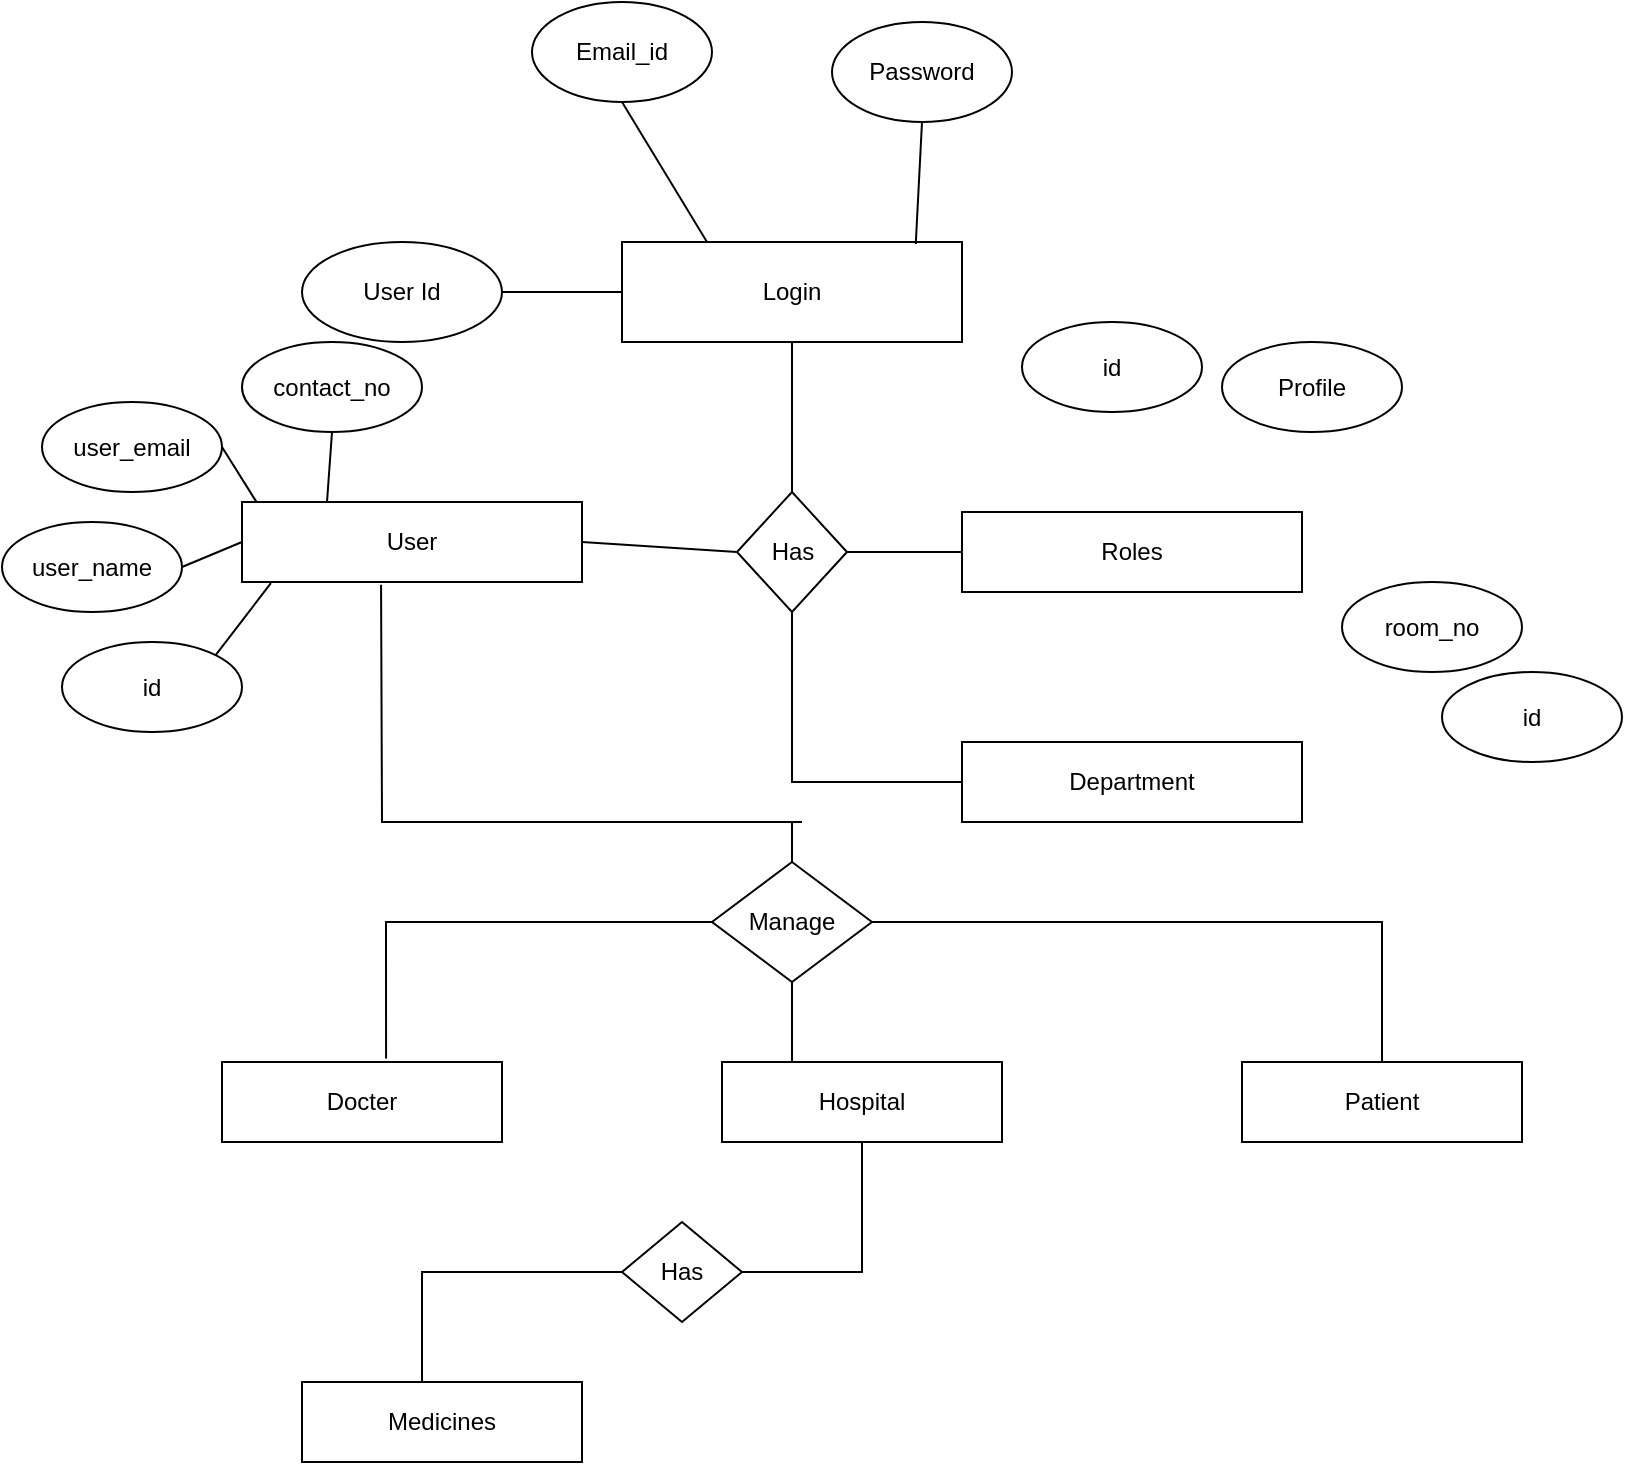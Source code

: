 <mxfile version="15.8.0" type="github">
  <diagram id="-4G7ZM9vEU3x7cvUwA4q" name="Page-1">
    <mxGraphModel dx="1038" dy="1679" grid="1" gridSize="10" guides="1" tooltips="1" connect="1" arrows="1" fold="1" page="1" pageScale="1" pageWidth="850" pageHeight="1100" math="0" shadow="0">
      <root>
        <mxCell id="0" />
        <mxCell id="1" parent="0" />
        <mxCell id="TouXw-xRsFdX2rIGkUye-1" value="User" style="rounded=0;whiteSpace=wrap;html=1;" parent="1" vertex="1">
          <mxGeometry x="130" y="160" width="170" height="40" as="geometry" />
        </mxCell>
        <mxCell id="TouXw-xRsFdX2rIGkUye-2" value="Login" style="rounded=0;whiteSpace=wrap;html=1;" parent="1" vertex="1">
          <mxGeometry x="320" y="30" width="170" height="50" as="geometry" />
        </mxCell>
        <mxCell id="TouXw-xRsFdX2rIGkUye-3" value="Roles" style="rounded=0;whiteSpace=wrap;html=1;" parent="1" vertex="1">
          <mxGeometry x="490" y="165" width="170" height="40" as="geometry" />
        </mxCell>
        <mxCell id="TouXw-xRsFdX2rIGkUye-4" value="Department" style="rounded=0;whiteSpace=wrap;html=1;" parent="1" vertex="1">
          <mxGeometry x="490" y="280" width="170" height="40" as="geometry" />
        </mxCell>
        <mxCell id="TouXw-xRsFdX2rIGkUye-5" value="Has" style="rhombus;whiteSpace=wrap;html=1;" parent="1" vertex="1">
          <mxGeometry x="377.5" y="155" width="55" height="60" as="geometry" />
        </mxCell>
        <mxCell id="TouXw-xRsFdX2rIGkUye-6" value="" style="endArrow=none;html=1;rounded=0;entryX=0;entryY=0.5;entryDx=0;entryDy=0;" parent="1" target="TouXw-xRsFdX2rIGkUye-5" edge="1">
          <mxGeometry width="50" height="50" relative="1" as="geometry">
            <mxPoint x="300" y="180" as="sourcePoint" />
            <mxPoint x="370" y="190" as="targetPoint" />
          </mxGeometry>
        </mxCell>
        <mxCell id="TouXw-xRsFdX2rIGkUye-7" value="" style="endArrow=none;html=1;rounded=0;exitX=1;exitY=0.5;exitDx=0;exitDy=0;entryX=0;entryY=0.5;entryDx=0;entryDy=0;" parent="1" source="TouXw-xRsFdX2rIGkUye-5" target="TouXw-xRsFdX2rIGkUye-3" edge="1">
          <mxGeometry width="50" height="50" relative="1" as="geometry">
            <mxPoint x="450" y="230" as="sourcePoint" />
            <mxPoint x="500" y="180" as="targetPoint" />
          </mxGeometry>
        </mxCell>
        <mxCell id="TouXw-xRsFdX2rIGkUye-8" value="" style="endArrow=none;html=1;rounded=0;entryX=0.5;entryY=1;entryDx=0;entryDy=0;exitX=0.5;exitY=0;exitDx=0;exitDy=0;" parent="1" source="TouXw-xRsFdX2rIGkUye-5" target="TouXw-xRsFdX2rIGkUye-2" edge="1">
          <mxGeometry width="50" height="50" relative="1" as="geometry">
            <mxPoint x="405" y="150" as="sourcePoint" />
            <mxPoint x="370" y="110" as="targetPoint" />
          </mxGeometry>
        </mxCell>
        <mxCell id="TouXw-xRsFdX2rIGkUye-9" value="" style="endArrow=none;html=1;rounded=0;exitX=0;exitY=0.5;exitDx=0;exitDy=0;entryX=0.5;entryY=1;entryDx=0;entryDy=0;" parent="1" source="TouXw-xRsFdX2rIGkUye-4" target="TouXw-xRsFdX2rIGkUye-5" edge="1">
          <mxGeometry width="50" height="50" relative="1" as="geometry">
            <mxPoint x="400" y="360" as="sourcePoint" />
            <mxPoint x="410" y="220" as="targetPoint" />
            <Array as="points">
              <mxPoint x="405" y="300" />
            </Array>
          </mxGeometry>
        </mxCell>
        <mxCell id="TouXw-xRsFdX2rIGkUye-10" value="Docter" style="rounded=0;whiteSpace=wrap;html=1;" parent="1" vertex="1">
          <mxGeometry x="120" y="440" width="140" height="40" as="geometry" />
        </mxCell>
        <mxCell id="TouXw-xRsFdX2rIGkUye-11" value="Hospital" style="rounded=0;whiteSpace=wrap;html=1;" parent="1" vertex="1">
          <mxGeometry x="370" y="440" width="140" height="40" as="geometry" />
        </mxCell>
        <mxCell id="TouXw-xRsFdX2rIGkUye-12" value="Patient" style="rounded=0;whiteSpace=wrap;html=1;" parent="1" vertex="1">
          <mxGeometry x="630" y="440" width="140" height="40" as="geometry" />
        </mxCell>
        <mxCell id="TouXw-xRsFdX2rIGkUye-13" value="Medicines" style="rounded=0;whiteSpace=wrap;html=1;" parent="1" vertex="1">
          <mxGeometry x="160" y="600" width="140" height="40" as="geometry" />
        </mxCell>
        <mxCell id="TouXw-xRsFdX2rIGkUye-14" value="Manage" style="rhombus;whiteSpace=wrap;html=1;" parent="1" vertex="1">
          <mxGeometry x="365" y="340" width="80" height="60" as="geometry" />
        </mxCell>
        <mxCell id="TouXw-xRsFdX2rIGkUye-15" value="" style="endArrow=none;html=1;rounded=0;entryX=0.409;entryY=1.035;entryDx=0;entryDy=0;entryPerimeter=0;" parent="1" target="TouXw-xRsFdX2rIGkUye-1" edge="1">
          <mxGeometry width="50" height="50" relative="1" as="geometry">
            <mxPoint x="410" y="320" as="sourcePoint" />
            <mxPoint x="450" y="290" as="targetPoint" />
            <Array as="points">
              <mxPoint x="200" y="320" />
            </Array>
          </mxGeometry>
        </mxCell>
        <mxCell id="TouXw-xRsFdX2rIGkUye-16" value="" style="endArrow=none;html=1;rounded=0;entryX=0.5;entryY=0;entryDx=0;entryDy=0;exitX=1;exitY=0.5;exitDx=0;exitDy=0;" parent="1" source="TouXw-xRsFdX2rIGkUye-14" target="TouXw-xRsFdX2rIGkUye-12" edge="1">
          <mxGeometry width="50" height="50" relative="1" as="geometry">
            <mxPoint x="450" y="370" as="sourcePoint" />
            <mxPoint x="750" y="370" as="targetPoint" />
            <Array as="points">
              <mxPoint x="700" y="370" />
            </Array>
          </mxGeometry>
        </mxCell>
        <mxCell id="TouXw-xRsFdX2rIGkUye-17" value="" style="endArrow=none;html=1;rounded=0;entryX=0.5;entryY=1;entryDx=0;entryDy=0;exitX=0.25;exitY=0;exitDx=0;exitDy=0;" parent="1" source="TouXw-xRsFdX2rIGkUye-11" target="TouXw-xRsFdX2rIGkUye-14" edge="1">
          <mxGeometry width="50" height="50" relative="1" as="geometry">
            <mxPoint x="405" y="430" as="sourcePoint" />
            <mxPoint x="330" y="400" as="targetPoint" />
          </mxGeometry>
        </mxCell>
        <mxCell id="TouXw-xRsFdX2rIGkUye-18" value="" style="endArrow=none;html=1;rounded=0;exitX=0.5;exitY=0;exitDx=0;exitDy=0;" parent="1" source="TouXw-xRsFdX2rIGkUye-14" edge="1">
          <mxGeometry width="50" height="50" relative="1" as="geometry">
            <mxPoint x="405" y="330" as="sourcePoint" />
            <mxPoint x="405" y="320" as="targetPoint" />
          </mxGeometry>
        </mxCell>
        <mxCell id="TouXw-xRsFdX2rIGkUye-19" value="" style="endArrow=none;html=1;rounded=0;exitX=0.586;exitY=-0.045;exitDx=0;exitDy=0;exitPerimeter=0;entryX=0;entryY=0.5;entryDx=0;entryDy=0;" parent="1" source="TouXw-xRsFdX2rIGkUye-10" target="TouXw-xRsFdX2rIGkUye-14" edge="1">
          <mxGeometry width="50" height="50" relative="1" as="geometry">
            <mxPoint x="110" y="490" as="sourcePoint" />
            <mxPoint x="360" y="370" as="targetPoint" />
            <Array as="points">
              <mxPoint x="202" y="370" />
            </Array>
          </mxGeometry>
        </mxCell>
        <mxCell id="TouXw-xRsFdX2rIGkUye-20" value="Has" style="rhombus;whiteSpace=wrap;html=1;" parent="1" vertex="1">
          <mxGeometry x="320" y="520" width="60" height="50" as="geometry" />
        </mxCell>
        <mxCell id="TouXw-xRsFdX2rIGkUye-21" value="" style="endArrow=none;html=1;rounded=0;entryX=0.5;entryY=1;entryDx=0;entryDy=0;exitX=1;exitY=0.5;exitDx=0;exitDy=0;" parent="1" source="TouXw-xRsFdX2rIGkUye-20" target="TouXw-xRsFdX2rIGkUye-11" edge="1">
          <mxGeometry width="50" height="50" relative="1" as="geometry">
            <mxPoint x="370" y="530" as="sourcePoint" />
            <mxPoint x="420" y="480" as="targetPoint" />
            <Array as="points">
              <mxPoint x="440" y="545" />
            </Array>
          </mxGeometry>
        </mxCell>
        <mxCell id="TouXw-xRsFdX2rIGkUye-22" value="" style="endArrow=none;html=1;rounded=0;entryX=0;entryY=0.5;entryDx=0;entryDy=0;" parent="1" target="TouXw-xRsFdX2rIGkUye-20" edge="1">
          <mxGeometry width="50" height="50" relative="1" as="geometry">
            <mxPoint x="220" y="600" as="sourcePoint" />
            <mxPoint x="220" y="520" as="targetPoint" />
            <Array as="points">
              <mxPoint x="220" y="545" />
            </Array>
          </mxGeometry>
        </mxCell>
        <mxCell id="vxWN581LgKfZPN0JJu1R-1" value="" style="endArrow=none;html=1;rounded=0;exitX=0;exitY=0.5;exitDx=0;exitDy=0;" edge="1" parent="1" source="TouXw-xRsFdX2rIGkUye-2">
          <mxGeometry width="50" height="50" relative="1" as="geometry">
            <mxPoint x="400" y="210" as="sourcePoint" />
            <mxPoint x="260" y="55" as="targetPoint" />
          </mxGeometry>
        </mxCell>
        <mxCell id="vxWN581LgKfZPN0JJu1R-2" value="User Id" style="ellipse;whiteSpace=wrap;html=1;" vertex="1" parent="1">
          <mxGeometry x="160" y="30" width="100" height="50" as="geometry" />
        </mxCell>
        <mxCell id="vxWN581LgKfZPN0JJu1R-3" value="Email_id" style="ellipse;whiteSpace=wrap;html=1;" vertex="1" parent="1">
          <mxGeometry x="275" y="-90" width="90" height="50" as="geometry" />
        </mxCell>
        <mxCell id="vxWN581LgKfZPN0JJu1R-4" value="Password" style="ellipse;whiteSpace=wrap;html=1;" vertex="1" parent="1">
          <mxGeometry x="425" y="-80" width="90" height="50" as="geometry" />
        </mxCell>
        <mxCell id="vxWN581LgKfZPN0JJu1R-5" value="" style="endArrow=none;html=1;rounded=0;exitX=0.864;exitY=0.02;exitDx=0;exitDy=0;exitPerimeter=0;" edge="1" parent="1" source="TouXw-xRsFdX2rIGkUye-2">
          <mxGeometry width="50" height="50" relative="1" as="geometry">
            <mxPoint x="460" y="20" as="sourcePoint" />
            <mxPoint x="470" y="-30" as="targetPoint" />
          </mxGeometry>
        </mxCell>
        <mxCell id="vxWN581LgKfZPN0JJu1R-6" value="" style="endArrow=none;html=1;rounded=0;entryX=0.5;entryY=1;entryDx=0;entryDy=0;exitX=0.25;exitY=0;exitDx=0;exitDy=0;" edge="1" parent="1" source="TouXw-xRsFdX2rIGkUye-2" target="vxWN581LgKfZPN0JJu1R-3">
          <mxGeometry width="50" height="50" relative="1" as="geometry">
            <mxPoint x="370" y="20" as="sourcePoint" />
            <mxPoint x="170" y="-20" as="targetPoint" />
          </mxGeometry>
        </mxCell>
        <mxCell id="vxWN581LgKfZPN0JJu1R-7" value="id" style="ellipse;whiteSpace=wrap;html=1;" vertex="1" parent="1">
          <mxGeometry x="40" y="230" width="90" height="45" as="geometry" />
        </mxCell>
        <mxCell id="vxWN581LgKfZPN0JJu1R-9" value="user_name" style="ellipse;whiteSpace=wrap;html=1;" vertex="1" parent="1">
          <mxGeometry x="10" y="170" width="90" height="45" as="geometry" />
        </mxCell>
        <mxCell id="vxWN581LgKfZPN0JJu1R-11" value="user_email" style="ellipse;whiteSpace=wrap;html=1;" vertex="1" parent="1">
          <mxGeometry x="30" y="110" width="90" height="45" as="geometry" />
        </mxCell>
        <mxCell id="vxWN581LgKfZPN0JJu1R-12" value="contact_no" style="ellipse;whiteSpace=wrap;html=1;" vertex="1" parent="1">
          <mxGeometry x="130" y="80" width="90" height="45" as="geometry" />
        </mxCell>
        <mxCell id="vxWN581LgKfZPN0JJu1R-13" value="" style="endArrow=none;html=1;rounded=0;entryX=0.085;entryY=1.015;entryDx=0;entryDy=0;entryPerimeter=0;exitX=1;exitY=0;exitDx=0;exitDy=0;" edge="1" parent="1" source="vxWN581LgKfZPN0JJu1R-7" target="TouXw-xRsFdX2rIGkUye-1">
          <mxGeometry width="50" height="50" relative="1" as="geometry">
            <mxPoint x="120" y="230" as="sourcePoint" />
            <mxPoint x="170" y="200" as="targetPoint" />
          </mxGeometry>
        </mxCell>
        <mxCell id="vxWN581LgKfZPN0JJu1R-14" value="" style="endArrow=none;html=1;rounded=0;exitX=1;exitY=0.5;exitDx=0;exitDy=0;" edge="1" parent="1" source="vxWN581LgKfZPN0JJu1R-9">
          <mxGeometry width="50" height="50" relative="1" as="geometry">
            <mxPoint x="80" y="230" as="sourcePoint" />
            <mxPoint x="130" y="180" as="targetPoint" />
          </mxGeometry>
        </mxCell>
        <mxCell id="vxWN581LgKfZPN0JJu1R-15" value="" style="endArrow=none;html=1;rounded=0;exitX=0.25;exitY=0;exitDx=0;exitDy=0;entryX=0.5;entryY=1;entryDx=0;entryDy=0;" edge="1" parent="1" source="TouXw-xRsFdX2rIGkUye-1" target="vxWN581LgKfZPN0JJu1R-12">
          <mxGeometry width="50" height="50" relative="1" as="geometry">
            <mxPoint x="160" y="160" as="sourcePoint" />
            <mxPoint x="210" y="110" as="targetPoint" />
          </mxGeometry>
        </mxCell>
        <mxCell id="vxWN581LgKfZPN0JJu1R-16" value="" style="endArrow=none;html=1;rounded=0;entryX=1;entryY=0.5;entryDx=0;entryDy=0;exitX=0.042;exitY=-0.005;exitDx=0;exitDy=0;exitPerimeter=0;" edge="1" parent="1" source="TouXw-xRsFdX2rIGkUye-1" target="vxWN581LgKfZPN0JJu1R-11">
          <mxGeometry width="50" height="50" relative="1" as="geometry">
            <mxPoint x="130" y="180" as="sourcePoint" />
            <mxPoint x="180" y="130" as="targetPoint" />
          </mxGeometry>
        </mxCell>
        <mxCell id="vxWN581LgKfZPN0JJu1R-18" value="id" style="ellipse;whiteSpace=wrap;html=1;" vertex="1" parent="1">
          <mxGeometry x="520" y="70" width="90" height="45" as="geometry" />
        </mxCell>
        <mxCell id="vxWN581LgKfZPN0JJu1R-19" value="Profile" style="ellipse;whiteSpace=wrap;html=1;" vertex="1" parent="1">
          <mxGeometry x="620" y="80" width="90" height="45" as="geometry" />
        </mxCell>
        <mxCell id="vxWN581LgKfZPN0JJu1R-20" value="room_no" style="ellipse;whiteSpace=wrap;html=1;" vertex="1" parent="1">
          <mxGeometry x="680" y="200" width="90" height="45" as="geometry" />
        </mxCell>
        <mxCell id="vxWN581LgKfZPN0JJu1R-21" value="id" style="ellipse;whiteSpace=wrap;html=1;" vertex="1" parent="1">
          <mxGeometry x="730" y="245" width="90" height="45" as="geometry" />
        </mxCell>
      </root>
    </mxGraphModel>
  </diagram>
</mxfile>
